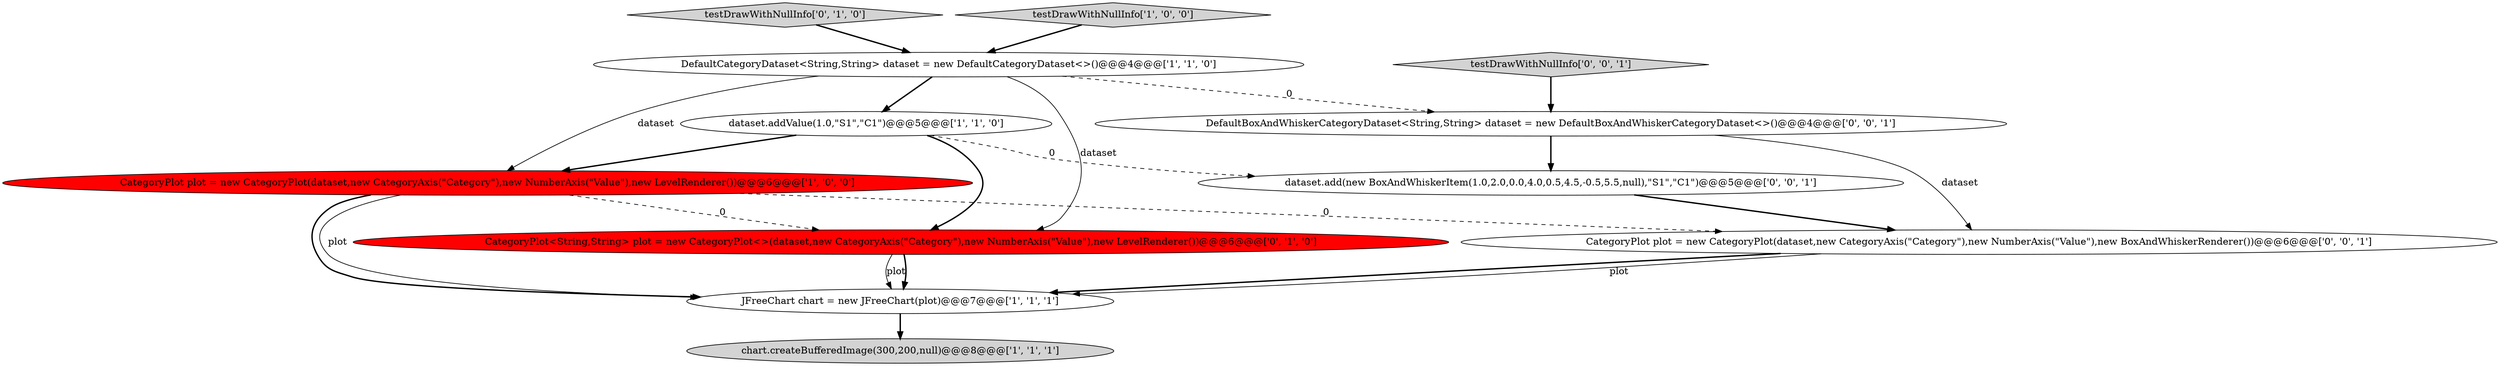 digraph {
4 [style = filled, label = "JFreeChart chart = new JFreeChart(plot)@@@7@@@['1', '1', '1']", fillcolor = white, shape = ellipse image = "AAA0AAABBB1BBB"];
9 [style = filled, label = "testDrawWithNullInfo['0', '0', '1']", fillcolor = lightgray, shape = diamond image = "AAA0AAABBB3BBB"];
6 [style = filled, label = "CategoryPlot<String,String> plot = new CategoryPlot<>(dataset,new CategoryAxis(\"Category\"),new NumberAxis(\"Value\"),new LevelRenderer())@@@6@@@['0', '1', '0']", fillcolor = red, shape = ellipse image = "AAA1AAABBB2BBB"];
2 [style = filled, label = "CategoryPlot plot = new CategoryPlot(dataset,new CategoryAxis(\"Category\"),new NumberAxis(\"Value\"),new LevelRenderer())@@@6@@@['1', '0', '0']", fillcolor = red, shape = ellipse image = "AAA1AAABBB1BBB"];
3 [style = filled, label = "DefaultCategoryDataset<String,String> dataset = new DefaultCategoryDataset<>()@@@4@@@['1', '1', '0']", fillcolor = white, shape = ellipse image = "AAA0AAABBB1BBB"];
1 [style = filled, label = "dataset.addValue(1.0,\"S1\",\"C1\")@@@5@@@['1', '1', '0']", fillcolor = white, shape = ellipse image = "AAA0AAABBB1BBB"];
8 [style = filled, label = "DefaultBoxAndWhiskerCategoryDataset<String,String> dataset = new DefaultBoxAndWhiskerCategoryDataset<>()@@@4@@@['0', '0', '1']", fillcolor = white, shape = ellipse image = "AAA0AAABBB3BBB"];
11 [style = filled, label = "CategoryPlot plot = new CategoryPlot(dataset,new CategoryAxis(\"Category\"),new NumberAxis(\"Value\"),new BoxAndWhiskerRenderer())@@@6@@@['0', '0', '1']", fillcolor = white, shape = ellipse image = "AAA0AAABBB3BBB"];
10 [style = filled, label = "dataset.add(new BoxAndWhiskerItem(1.0,2.0,0.0,4.0,0.5,4.5,-0.5,5.5,null),\"S1\",\"C1\")@@@5@@@['0', '0', '1']", fillcolor = white, shape = ellipse image = "AAA0AAABBB3BBB"];
7 [style = filled, label = "testDrawWithNullInfo['0', '1', '0']", fillcolor = lightgray, shape = diamond image = "AAA0AAABBB2BBB"];
0 [style = filled, label = "chart.createBufferedImage(300,200,null)@@@8@@@['1', '1', '1']", fillcolor = lightgray, shape = ellipse image = "AAA0AAABBB1BBB"];
5 [style = filled, label = "testDrawWithNullInfo['1', '0', '0']", fillcolor = lightgray, shape = diamond image = "AAA0AAABBB1BBB"];
5->3 [style = bold, label=""];
2->4 [style = solid, label="plot"];
6->4 [style = solid, label="plot"];
8->10 [style = bold, label=""];
3->1 [style = bold, label=""];
11->4 [style = bold, label=""];
8->11 [style = solid, label="dataset"];
1->10 [style = dashed, label="0"];
9->8 [style = bold, label=""];
2->4 [style = bold, label=""];
7->3 [style = bold, label=""];
3->6 [style = solid, label="dataset"];
4->0 [style = bold, label=""];
6->4 [style = bold, label=""];
3->2 [style = solid, label="dataset"];
1->6 [style = bold, label=""];
2->6 [style = dashed, label="0"];
3->8 [style = dashed, label="0"];
2->11 [style = dashed, label="0"];
1->2 [style = bold, label=""];
11->4 [style = solid, label="plot"];
10->11 [style = bold, label=""];
}
